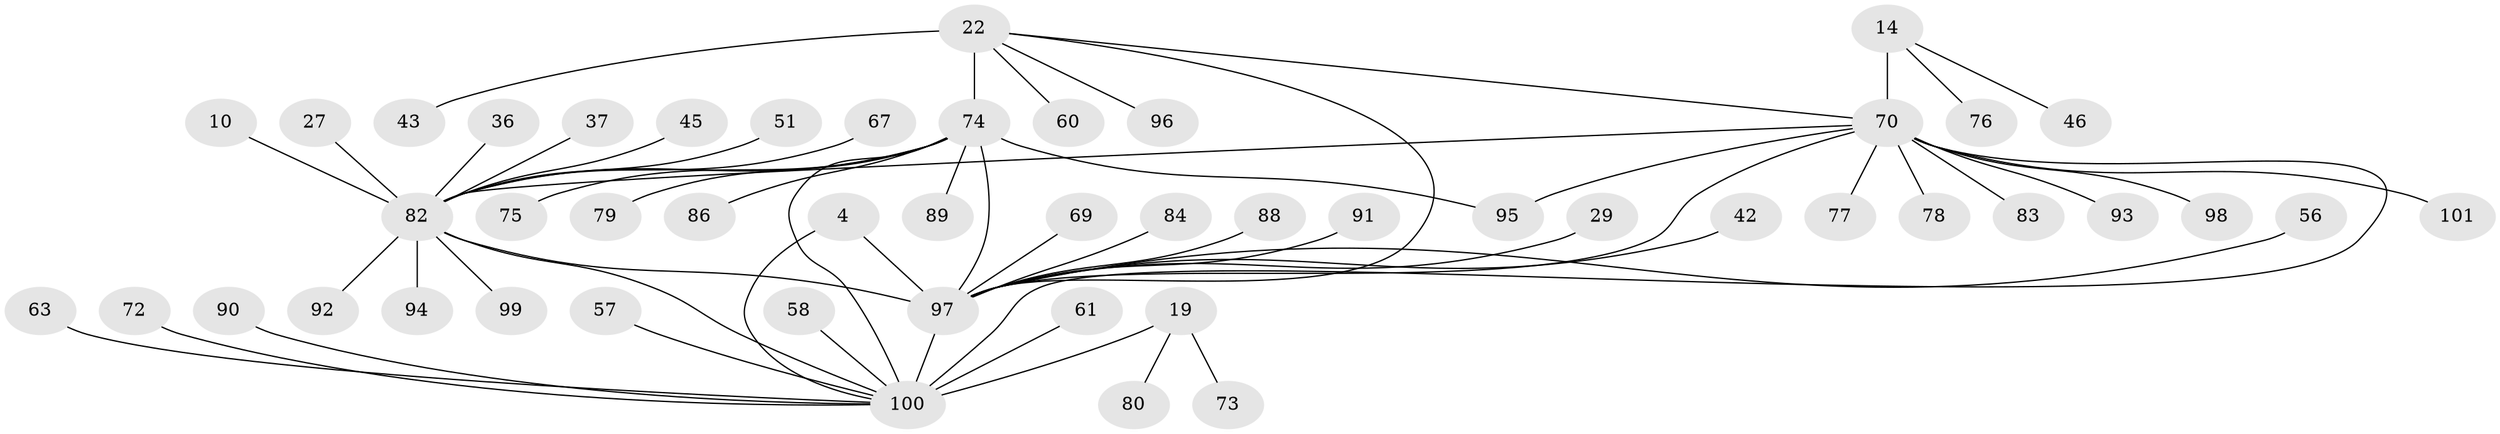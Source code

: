 // original degree distribution, {9: 0.04950495049504951, 4: 0.04950495049504951, 8: 0.019801980198019802, 5: 0.009900990099009901, 11: 0.04950495049504951, 6: 0.039603960396039604, 10: 0.009900990099009901, 7: 0.019801980198019802, 2: 0.12871287128712872, 1: 0.5841584158415841, 3: 0.039603960396039604}
// Generated by graph-tools (version 1.1) at 2025/54/03/09/25 04:54:36]
// undirected, 50 vertices, 58 edges
graph export_dot {
graph [start="1"]
  node [color=gray90,style=filled];
  4 [super="+2"];
  10 [super="+9"];
  14 [super="+11"];
  19 [super="+16"];
  22 [super="+21"];
  27;
  29;
  36;
  37;
  42;
  43;
  45;
  46;
  51;
  56;
  57;
  58;
  60;
  61;
  63;
  67;
  69 [super="+35"];
  70 [super="+15+28+34+48+52+59"];
  72 [super="+53"];
  73;
  74 [super="+68"];
  75;
  76;
  77 [super="+41"];
  78;
  79;
  80;
  82 [super="+64+7+8"];
  83;
  84;
  86;
  88;
  89;
  90;
  91;
  92;
  93 [super="+66"];
  94 [super="+85"];
  95 [super="+44"];
  96;
  97 [super="+32+38+87"];
  98 [super="+62"];
  99;
  100 [super="+20+31+50+55"];
  101 [super="+81"];
  4 -- 97 [weight=6];
  4 -- 100;
  10 -- 82 [weight=6];
  14 -- 76;
  14 -- 46;
  14 -- 70 [weight=6];
  19 -- 80;
  19 -- 73;
  19 -- 100 [weight=6];
  22 -- 43;
  22 -- 60;
  22 -- 96;
  22 -- 70;
  22 -- 97;
  22 -- 74 [weight=6];
  27 -- 82;
  29 -- 97;
  36 -- 82;
  37 -- 82;
  42 -- 97;
  45 -- 82;
  51 -- 82;
  56 -- 97;
  57 -- 100;
  58 -- 100;
  61 -- 100;
  63 -- 100;
  67 -- 82;
  69 -- 97;
  70 -- 77;
  70 -- 78;
  70 -- 83;
  70 -- 93;
  70 -- 95;
  70 -- 98;
  70 -- 101;
  70 -- 97;
  70 -- 82 [weight=2];
  70 -- 100;
  72 -- 100;
  74 -- 97;
  74 -- 100;
  74 -- 75;
  74 -- 79;
  74 -- 82;
  74 -- 86;
  74 -- 89;
  74 -- 95;
  82 -- 92;
  82 -- 99;
  82 -- 94;
  82 -- 97 [weight=3];
  82 -- 100 [weight=2];
  84 -- 97;
  88 -- 97;
  90 -- 100;
  91 -- 97;
  97 -- 100;
}
